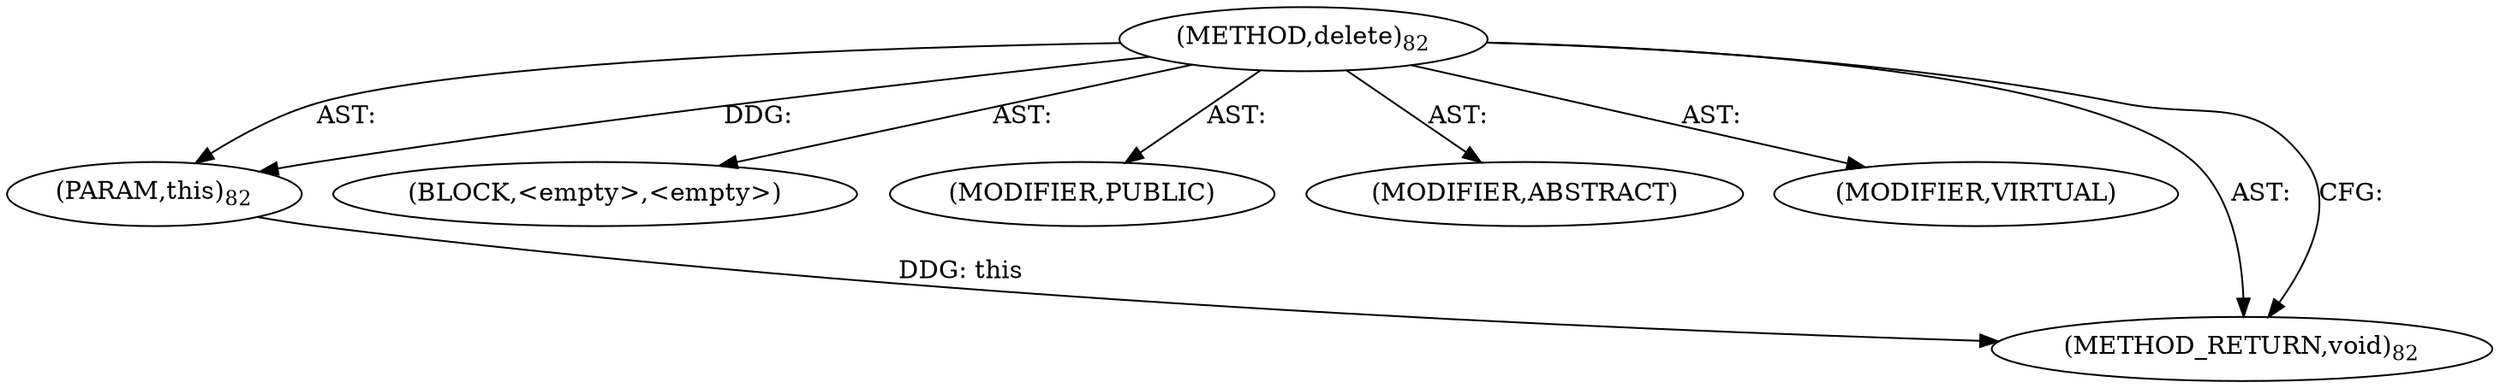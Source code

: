 digraph "delete" {  
"111669149697" [label = <(METHOD,delete)<SUB>82</SUB>> ]
"115964116993" [label = <(PARAM,this)<SUB>82</SUB>> ]
"25769803777" [label = <(BLOCK,&lt;empty&gt;,&lt;empty&gt;)> ]
"133143986179" [label = <(MODIFIER,PUBLIC)> ]
"133143986180" [label = <(MODIFIER,ABSTRACT)> ]
"133143986181" [label = <(MODIFIER,VIRTUAL)> ]
"128849018881" [label = <(METHOD_RETURN,void)<SUB>82</SUB>> ]
  "111669149697" -> "115964116993"  [ label = "AST: "] 
  "111669149697" -> "25769803777"  [ label = "AST: "] 
  "111669149697" -> "133143986179"  [ label = "AST: "] 
  "111669149697" -> "133143986180"  [ label = "AST: "] 
  "111669149697" -> "133143986181"  [ label = "AST: "] 
  "111669149697" -> "128849018881"  [ label = "AST: "] 
  "111669149697" -> "128849018881"  [ label = "CFG: "] 
  "115964116993" -> "128849018881"  [ label = "DDG: this"] 
  "111669149697" -> "115964116993"  [ label = "DDG: "] 
}
